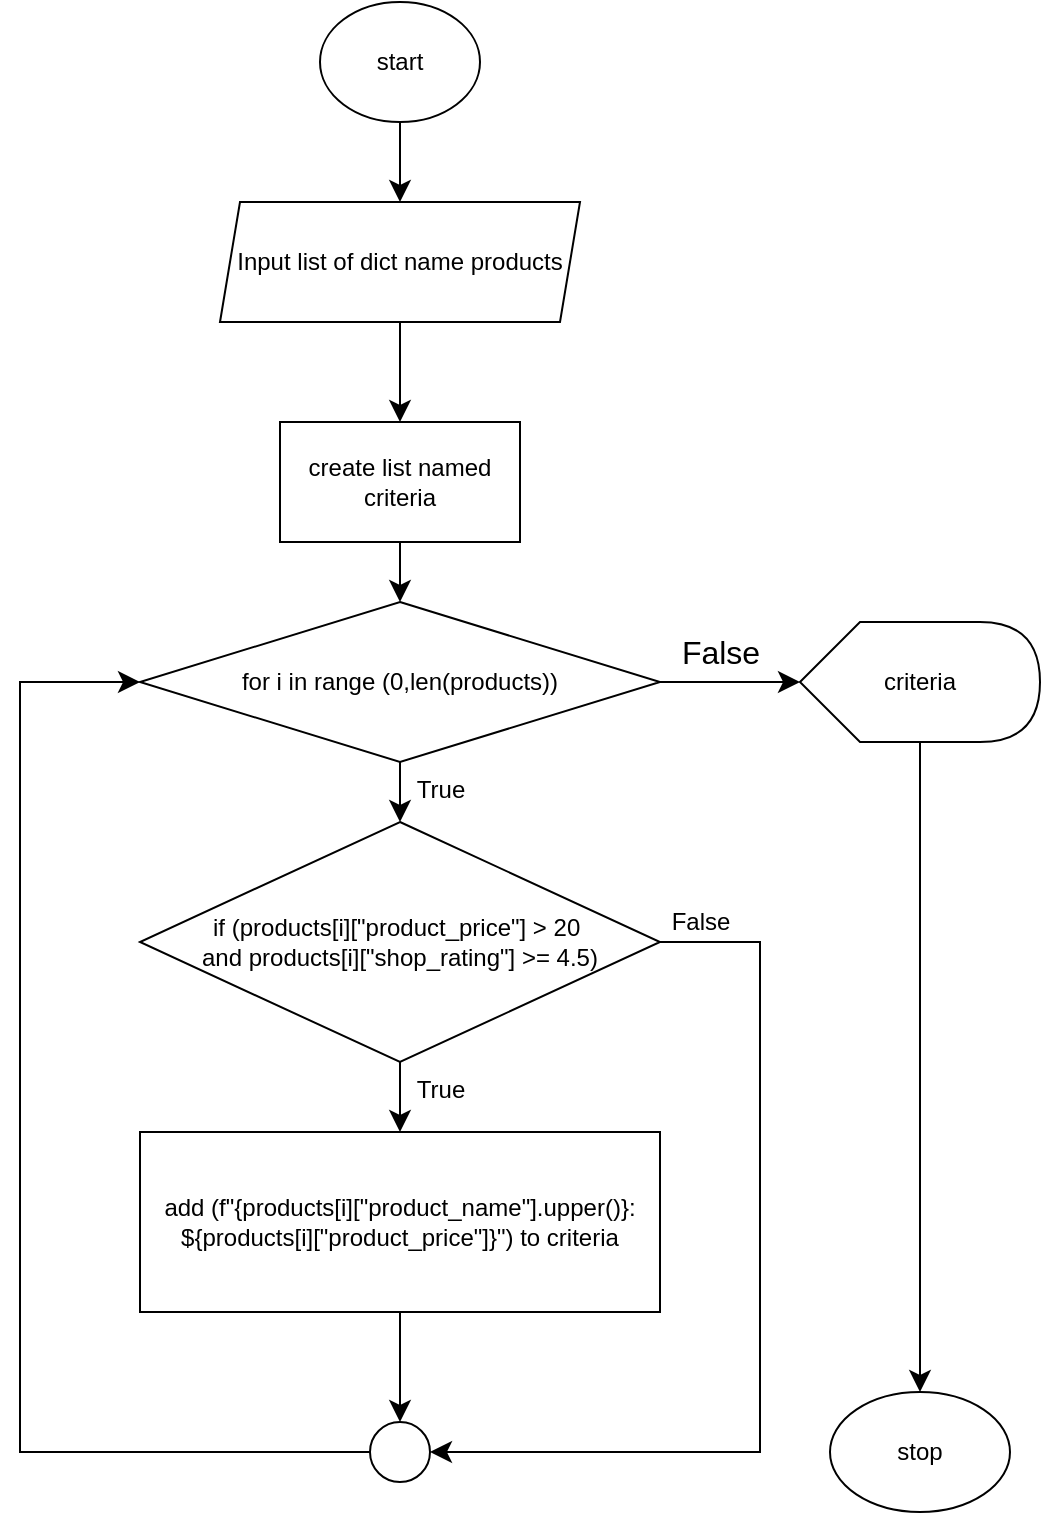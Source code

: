 <mxfile version="24.7.7">
  <diagram id="C5RBs43oDa-KdzZeNtuy" name="Page-1">
    <mxGraphModel dx="1628" dy="891" grid="1" gridSize="10" guides="1" tooltips="1" connect="1" arrows="1" fold="1" page="1" pageScale="1" pageWidth="827" pageHeight="1169" math="0" shadow="0">
      <root>
        <mxCell id="WIyWlLk6GJQsqaUBKTNV-0" />
        <mxCell id="WIyWlLk6GJQsqaUBKTNV-1" parent="WIyWlLk6GJQsqaUBKTNV-0" />
        <mxCell id="k-YtzOwAiz2bIl-IPeXj-3" value="" style="edgeStyle=none;curved=1;rounded=0;orthogonalLoop=1;jettySize=auto;html=1;fontSize=12;startSize=8;endSize=8;exitX=0.5;exitY=1;exitDx=0;exitDy=0;entryX=0.5;entryY=0;entryDx=0;entryDy=0;" edge="1" parent="WIyWlLk6GJQsqaUBKTNV-1" source="k-YtzOwAiz2bIl-IPeXj-1" target="k-YtzOwAiz2bIl-IPeXj-9">
          <mxGeometry relative="1" as="geometry">
            <mxPoint x="290" y="140" as="targetPoint" />
          </mxGeometry>
        </mxCell>
        <mxCell id="k-YtzOwAiz2bIl-IPeXj-5" value="" style="edgeStyle=none;curved=1;rounded=0;orthogonalLoop=1;jettySize=auto;html=1;fontSize=12;startSize=8;endSize=8;" edge="1" parent="WIyWlLk6GJQsqaUBKTNV-1" source="pKakvyhQhOXyc7hz-kBi-1" target="k-YtzOwAiz2bIl-IPeXj-4">
          <mxGeometry relative="1" as="geometry" />
        </mxCell>
        <mxCell id="k-YtzOwAiz2bIl-IPeXj-6" value="True" style="edgeLabel;html=1;align=center;verticalAlign=middle;resizable=0;points=[];fontSize=12;" vertex="1" connectable="0" parent="k-YtzOwAiz2bIl-IPeXj-5">
          <mxGeometry x="-0.398" y="-1" relative="1" as="geometry">
            <mxPoint x="21" y="5" as="offset" />
          </mxGeometry>
        </mxCell>
        <mxCell id="k-YtzOwAiz2bIl-IPeXj-14" value="" style="edgeStyle=none;curved=1;rounded=0;orthogonalLoop=1;jettySize=auto;html=1;fontSize=12;startSize=8;endSize=8;exitX=0.5;exitY=1;exitDx=0;exitDy=0;entryX=0.5;entryY=0;entryDx=0;entryDy=0;" edge="1" parent="WIyWlLk6GJQsqaUBKTNV-1" source="k-YtzOwAiz2bIl-IPeXj-11" target="pKakvyhQhOXyc7hz-kBi-1">
          <mxGeometry relative="1" as="geometry">
            <mxPoint x="320" y="330" as="targetPoint" />
            <Array as="points">
              <mxPoint x="290" y="320" />
            </Array>
          </mxGeometry>
        </mxCell>
        <mxCell id="pKakvyhQhOXyc7hz-kBi-1" value="for i in range (0,len(products))" style="rhombus;whiteSpace=wrap;html=1;" vertex="1" parent="WIyWlLk6GJQsqaUBKTNV-1">
          <mxGeometry x="160" y="340" width="260" height="80" as="geometry" />
        </mxCell>
        <mxCell id="k-YtzOwAiz2bIl-IPeXj-1" value="start" style="ellipse;whiteSpace=wrap;html=1;" vertex="1" parent="WIyWlLk6GJQsqaUBKTNV-1">
          <mxGeometry x="250" y="40" width="80" height="60" as="geometry" />
        </mxCell>
        <mxCell id="k-YtzOwAiz2bIl-IPeXj-16" value="" style="edgeStyle=none;curved=1;rounded=0;orthogonalLoop=1;jettySize=auto;html=1;fontSize=12;startSize=8;endSize=8;" edge="1" parent="WIyWlLk6GJQsqaUBKTNV-1" source="k-YtzOwAiz2bIl-IPeXj-4" target="k-YtzOwAiz2bIl-IPeXj-15">
          <mxGeometry relative="1" as="geometry" />
        </mxCell>
        <mxCell id="k-YtzOwAiz2bIl-IPeXj-17" value="True" style="edgeLabel;html=1;align=center;verticalAlign=middle;resizable=0;points=[];fontSize=12;" vertex="1" connectable="0" parent="k-YtzOwAiz2bIl-IPeXj-16">
          <mxGeometry x="-0.232" y="-1" relative="1" as="geometry">
            <mxPoint x="21" as="offset" />
          </mxGeometry>
        </mxCell>
        <mxCell id="k-YtzOwAiz2bIl-IPeXj-4" value="if (products[i][&quot;product_price&quot;] &amp;gt; 20&amp;nbsp;&lt;div&gt;and products[i][&quot;shop_rating&quot;] &amp;gt;= 4.5)&lt;/div&gt;" style="rhombus;whiteSpace=wrap;html=1;" vertex="1" parent="WIyWlLk6GJQsqaUBKTNV-1">
          <mxGeometry x="160" y="450" width="260" height="120" as="geometry" />
        </mxCell>
        <mxCell id="k-YtzOwAiz2bIl-IPeXj-12" value="" style="edgeStyle=none;curved=1;rounded=0;orthogonalLoop=1;jettySize=auto;html=1;fontSize=12;startSize=8;endSize=8;" edge="1" parent="WIyWlLk6GJQsqaUBKTNV-1" source="k-YtzOwAiz2bIl-IPeXj-9" target="k-YtzOwAiz2bIl-IPeXj-11">
          <mxGeometry relative="1" as="geometry" />
        </mxCell>
        <mxCell id="k-YtzOwAiz2bIl-IPeXj-9" value="Input list of dict name products" style="shape=parallelogram;perimeter=parallelogramPerimeter;whiteSpace=wrap;html=1;fixedSize=1;size=10;" vertex="1" parent="WIyWlLk6GJQsqaUBKTNV-1">
          <mxGeometry x="200" y="140" width="180" height="60" as="geometry" />
        </mxCell>
        <mxCell id="k-YtzOwAiz2bIl-IPeXj-11" value="create list named criteria" style="whiteSpace=wrap;html=1;" vertex="1" parent="WIyWlLk6GJQsqaUBKTNV-1">
          <mxGeometry x="230" y="250" width="120" height="60" as="geometry" />
        </mxCell>
        <mxCell id="k-YtzOwAiz2bIl-IPeXj-19" value="" style="edgeStyle=none;curved=1;rounded=0;orthogonalLoop=1;jettySize=auto;html=1;fontSize=12;startSize=8;endSize=8;" edge="1" parent="WIyWlLk6GJQsqaUBKTNV-1" source="k-YtzOwAiz2bIl-IPeXj-15" target="k-YtzOwAiz2bIl-IPeXj-18">
          <mxGeometry relative="1" as="geometry" />
        </mxCell>
        <mxCell id="k-YtzOwAiz2bIl-IPeXj-21" value="" style="edgeStyle=none;curved=0;rounded=0;orthogonalLoop=1;jettySize=auto;html=1;fontSize=12;startSize=8;endSize=8;entryX=1;entryY=0.5;entryDx=0;entryDy=0;exitX=1;exitY=0.5;exitDx=0;exitDy=0;" edge="1" parent="WIyWlLk6GJQsqaUBKTNV-1" source="k-YtzOwAiz2bIl-IPeXj-4" target="k-YtzOwAiz2bIl-IPeXj-18">
          <mxGeometry relative="1" as="geometry">
            <mxPoint x="410" y="770" as="targetPoint" />
            <Array as="points">
              <mxPoint x="470" y="510" />
              <mxPoint x="470" y="650" />
              <mxPoint x="470" y="765" />
            </Array>
          </mxGeometry>
        </mxCell>
        <mxCell id="k-YtzOwAiz2bIl-IPeXj-23" value="False" style="edgeLabel;html=1;align=center;verticalAlign=middle;resizable=0;points=[];fontSize=12;" vertex="1" connectable="0" parent="k-YtzOwAiz2bIl-IPeXj-21">
          <mxGeometry x="-0.859" y="-1" relative="1" as="geometry">
            <mxPoint x="-13" y="-11" as="offset" />
          </mxGeometry>
        </mxCell>
        <mxCell id="k-YtzOwAiz2bIl-IPeXj-15" value="add&amp;nbsp;(f&quot;{products[i][&quot;product_name&quot;].upper()}: ${products[i][&quot;product_price&quot;]}&quot;) to criteria" style="rounded=0;whiteSpace=wrap;html=1;" vertex="1" parent="WIyWlLk6GJQsqaUBKTNV-1">
          <mxGeometry x="160" y="605" width="260" height="90" as="geometry" />
        </mxCell>
        <mxCell id="k-YtzOwAiz2bIl-IPeXj-25" value="" style="edgeStyle=none;curved=0;rounded=0;orthogonalLoop=1;jettySize=auto;html=1;fontSize=12;startSize=8;endSize=8;entryX=0;entryY=0.5;entryDx=0;entryDy=0;" edge="1" parent="WIyWlLk6GJQsqaUBKTNV-1" source="k-YtzOwAiz2bIl-IPeXj-18" target="pKakvyhQhOXyc7hz-kBi-1">
          <mxGeometry relative="1" as="geometry">
            <Array as="points">
              <mxPoint x="100" y="765" />
              <mxPoint x="100" y="380" />
            </Array>
          </mxGeometry>
        </mxCell>
        <mxCell id="k-YtzOwAiz2bIl-IPeXj-18" value="" style="ellipse;whiteSpace=wrap;html=1;aspect=fixed;" vertex="1" parent="WIyWlLk6GJQsqaUBKTNV-1">
          <mxGeometry x="275" y="750" width="30" height="30" as="geometry" />
        </mxCell>
        <mxCell id="k-YtzOwAiz2bIl-IPeXj-30" value="False" style="text;html=1;align=center;verticalAlign=middle;resizable=0;points=[];autosize=1;strokeColor=none;fillColor=none;fontSize=16;" vertex="1" parent="WIyWlLk6GJQsqaUBKTNV-1">
          <mxGeometry x="420" y="350" width="60" height="30" as="geometry" />
        </mxCell>
        <mxCell id="k-YtzOwAiz2bIl-IPeXj-32" value="" style="edgeStyle=none;curved=1;rounded=0;orthogonalLoop=1;jettySize=auto;html=1;fontSize=12;startSize=8;endSize=8;" edge="1" parent="WIyWlLk6GJQsqaUBKTNV-1" source="pKakvyhQhOXyc7hz-kBi-1" target="k-YtzOwAiz2bIl-IPeXj-29">
          <mxGeometry relative="1" as="geometry">
            <mxPoint x="420" y="380" as="sourcePoint" />
            <mxPoint x="610" y="380.0" as="targetPoint" />
          </mxGeometry>
        </mxCell>
        <mxCell id="k-YtzOwAiz2bIl-IPeXj-35" value="" style="edgeStyle=none;curved=1;rounded=0;orthogonalLoop=1;jettySize=auto;html=1;fontSize=12;startSize=8;endSize=8;entryX=0.5;entryY=0;entryDx=0;entryDy=0;" edge="1" parent="WIyWlLk6GJQsqaUBKTNV-1" source="k-YtzOwAiz2bIl-IPeXj-29" target="k-YtzOwAiz2bIl-IPeXj-33">
          <mxGeometry relative="1" as="geometry">
            <mxPoint x="550" y="500" as="targetPoint" />
          </mxGeometry>
        </mxCell>
        <mxCell id="k-YtzOwAiz2bIl-IPeXj-29" value="criteria" style="shape=display;whiteSpace=wrap;html=1;" vertex="1" parent="WIyWlLk6GJQsqaUBKTNV-1">
          <mxGeometry x="490" y="350" width="120" height="60" as="geometry" />
        </mxCell>
        <mxCell id="k-YtzOwAiz2bIl-IPeXj-33" value="stop" style="ellipse;whiteSpace=wrap;html=1;" vertex="1" parent="WIyWlLk6GJQsqaUBKTNV-1">
          <mxGeometry x="505" y="735" width="90" height="60" as="geometry" />
        </mxCell>
      </root>
    </mxGraphModel>
  </diagram>
</mxfile>
